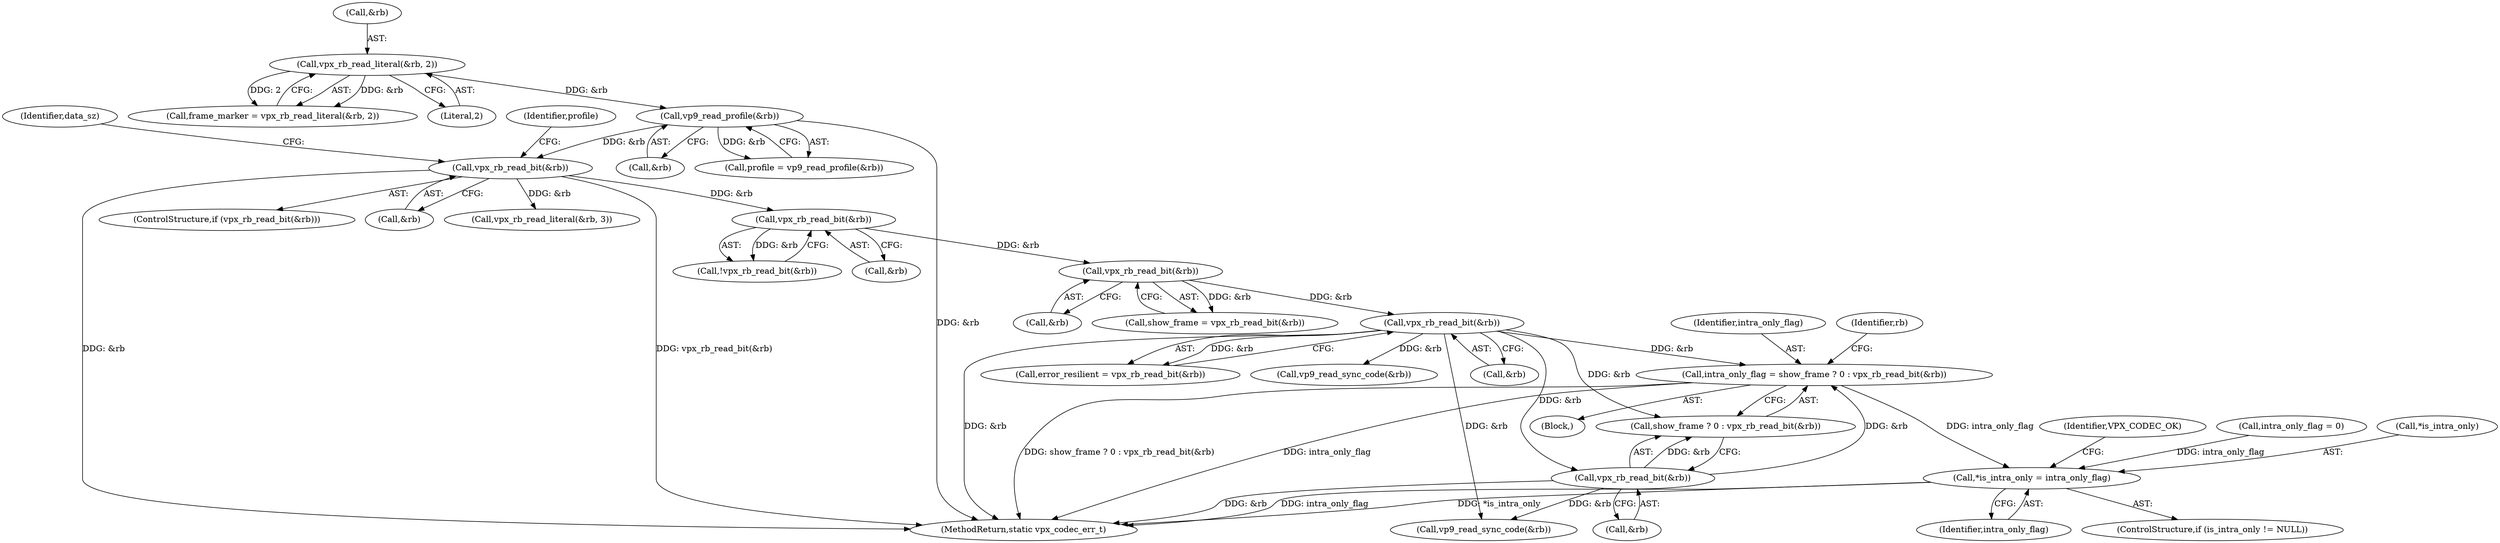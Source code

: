 digraph "0_Android_4974dcbd0289a2530df2ee2a25b5f92775df80da@API" {
"1000282" [label="(Call,intra_only_flag = show_frame ? 0 : vpx_rb_read_bit(&rb))"];
"1000287" [label="(Call,vpx_rb_read_bit(&rb))"];
"1000242" [label="(Call,vpx_rb_read_bit(&rb))"];
"1000237" [label="(Call,vpx_rb_read_bit(&rb))"];
"1000232" [label="(Call,vpx_rb_read_bit(&rb))"];
"1000201" [label="(Call,vpx_rb_read_bit(&rb))"];
"1000185" [label="(Call,vp9_read_profile(&rb))"];
"1000178" [label="(Call,vpx_rb_read_literal(&rb, 2))"];
"1000345" [label="(Call,*is_intra_only = intra_only_flag)"];
"1000341" [label="(ControlStructure,if (is_intra_only != NULL))"];
"1000350" [label="(Identifier,VPX_CODEC_OK)"];
"1000183" [label="(Call,profile = vp9_read_profile(&rb))"];
"1000232" [label="(Call,vpx_rb_read_bit(&rb))"];
"1000200" [label="(ControlStructure,if (vpx_rb_read_bit(&rb)))"];
"1000243" [label="(Call,&rb)"];
"1000202" [label="(Call,&rb)"];
"1000282" [label="(Call,intra_only_flag = show_frame ? 0 : vpx_rb_read_bit(&rb))"];
"1000208" [label="(Identifier,profile)"];
"1000235" [label="(Call,show_frame = vpx_rb_read_bit(&rb))"];
"1000345" [label="(Call,*is_intra_only = intra_only_flag)"];
"1000120" [label="(Call,intra_only_flag = 0)"];
"1000283" [label="(Identifier,intra_only_flag)"];
"1000288" [label="(Call,&rb)"];
"1000201" [label="(Call,vpx_rb_read_bit(&rb))"];
"1000281" [label="(Block,)"];
"1000303" [label="(Call,vp9_read_sync_code(&rb))"];
"1000240" [label="(Call,error_resilient = vpx_rb_read_bit(&rb))"];
"1000237" [label="(Call,vpx_rb_read_bit(&rb))"];
"1000292" [label="(Identifier,rb)"];
"1000186" [label="(Call,&rb)"];
"1000185" [label="(Call,vp9_read_profile(&rb))"];
"1000346" [label="(Call,*is_intra_only)"];
"1000176" [label="(Call,frame_marker = vpx_rb_read_literal(&rb, 2))"];
"1000215" [label="(Call,vpx_rb_read_literal(&rb, 3))"];
"1000287" [label="(Call,vpx_rb_read_bit(&rb))"];
"1000242" [label="(Call,vpx_rb_read_bit(&rb))"];
"1000252" [label="(Call,vp9_read_sync_code(&rb))"];
"1000181" [label="(Literal,2)"];
"1000284" [label="(Call,show_frame ? 0 : vpx_rb_read_bit(&rb))"];
"1000233" [label="(Call,&rb)"];
"1000223" [label="(Identifier,data_sz)"];
"1000178" [label="(Call,vpx_rb_read_literal(&rb, 2))"];
"1000231" [label="(Call,!vpx_rb_read_bit(&rb))"];
"1000348" [label="(Identifier,intra_only_flag)"];
"1000238" [label="(Call,&rb)"];
"1000351" [label="(MethodReturn,static vpx_codec_err_t)"];
"1000179" [label="(Call,&rb)"];
"1000282" -> "1000281"  [label="AST: "];
"1000282" -> "1000284"  [label="CFG: "];
"1000283" -> "1000282"  [label="AST: "];
"1000284" -> "1000282"  [label="AST: "];
"1000292" -> "1000282"  [label="CFG: "];
"1000282" -> "1000351"  [label="DDG: show_frame ? 0 : vpx_rb_read_bit(&rb)"];
"1000282" -> "1000351"  [label="DDG: intra_only_flag"];
"1000287" -> "1000282"  [label="DDG: &rb"];
"1000242" -> "1000282"  [label="DDG: &rb"];
"1000282" -> "1000345"  [label="DDG: intra_only_flag"];
"1000287" -> "1000284"  [label="AST: "];
"1000287" -> "1000288"  [label="CFG: "];
"1000288" -> "1000287"  [label="AST: "];
"1000284" -> "1000287"  [label="CFG: "];
"1000287" -> "1000351"  [label="DDG: &rb"];
"1000287" -> "1000284"  [label="DDG: &rb"];
"1000242" -> "1000287"  [label="DDG: &rb"];
"1000287" -> "1000303"  [label="DDG: &rb"];
"1000242" -> "1000240"  [label="AST: "];
"1000242" -> "1000243"  [label="CFG: "];
"1000243" -> "1000242"  [label="AST: "];
"1000240" -> "1000242"  [label="CFG: "];
"1000242" -> "1000351"  [label="DDG: &rb"];
"1000242" -> "1000240"  [label="DDG: &rb"];
"1000237" -> "1000242"  [label="DDG: &rb"];
"1000242" -> "1000252"  [label="DDG: &rb"];
"1000242" -> "1000284"  [label="DDG: &rb"];
"1000242" -> "1000303"  [label="DDG: &rb"];
"1000237" -> "1000235"  [label="AST: "];
"1000237" -> "1000238"  [label="CFG: "];
"1000238" -> "1000237"  [label="AST: "];
"1000235" -> "1000237"  [label="CFG: "];
"1000237" -> "1000235"  [label="DDG: &rb"];
"1000232" -> "1000237"  [label="DDG: &rb"];
"1000232" -> "1000231"  [label="AST: "];
"1000232" -> "1000233"  [label="CFG: "];
"1000233" -> "1000232"  [label="AST: "];
"1000231" -> "1000232"  [label="CFG: "];
"1000232" -> "1000231"  [label="DDG: &rb"];
"1000201" -> "1000232"  [label="DDG: &rb"];
"1000201" -> "1000200"  [label="AST: "];
"1000201" -> "1000202"  [label="CFG: "];
"1000202" -> "1000201"  [label="AST: "];
"1000208" -> "1000201"  [label="CFG: "];
"1000223" -> "1000201"  [label="CFG: "];
"1000201" -> "1000351"  [label="DDG: vpx_rb_read_bit(&rb)"];
"1000201" -> "1000351"  [label="DDG: &rb"];
"1000185" -> "1000201"  [label="DDG: &rb"];
"1000201" -> "1000215"  [label="DDG: &rb"];
"1000185" -> "1000183"  [label="AST: "];
"1000185" -> "1000186"  [label="CFG: "];
"1000186" -> "1000185"  [label="AST: "];
"1000183" -> "1000185"  [label="CFG: "];
"1000185" -> "1000351"  [label="DDG: &rb"];
"1000185" -> "1000183"  [label="DDG: &rb"];
"1000178" -> "1000185"  [label="DDG: &rb"];
"1000178" -> "1000176"  [label="AST: "];
"1000178" -> "1000181"  [label="CFG: "];
"1000179" -> "1000178"  [label="AST: "];
"1000181" -> "1000178"  [label="AST: "];
"1000176" -> "1000178"  [label="CFG: "];
"1000178" -> "1000176"  [label="DDG: &rb"];
"1000178" -> "1000176"  [label="DDG: 2"];
"1000345" -> "1000341"  [label="AST: "];
"1000345" -> "1000348"  [label="CFG: "];
"1000346" -> "1000345"  [label="AST: "];
"1000348" -> "1000345"  [label="AST: "];
"1000350" -> "1000345"  [label="CFG: "];
"1000345" -> "1000351"  [label="DDG: intra_only_flag"];
"1000345" -> "1000351"  [label="DDG: *is_intra_only"];
"1000120" -> "1000345"  [label="DDG: intra_only_flag"];
}
